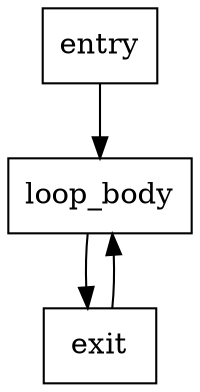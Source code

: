 digraph G {
    node [shape=box];
    entry -> loop_body [label=""];
    loop_body -> exit [label=""];
    exit -> loop_body [label=""];
}